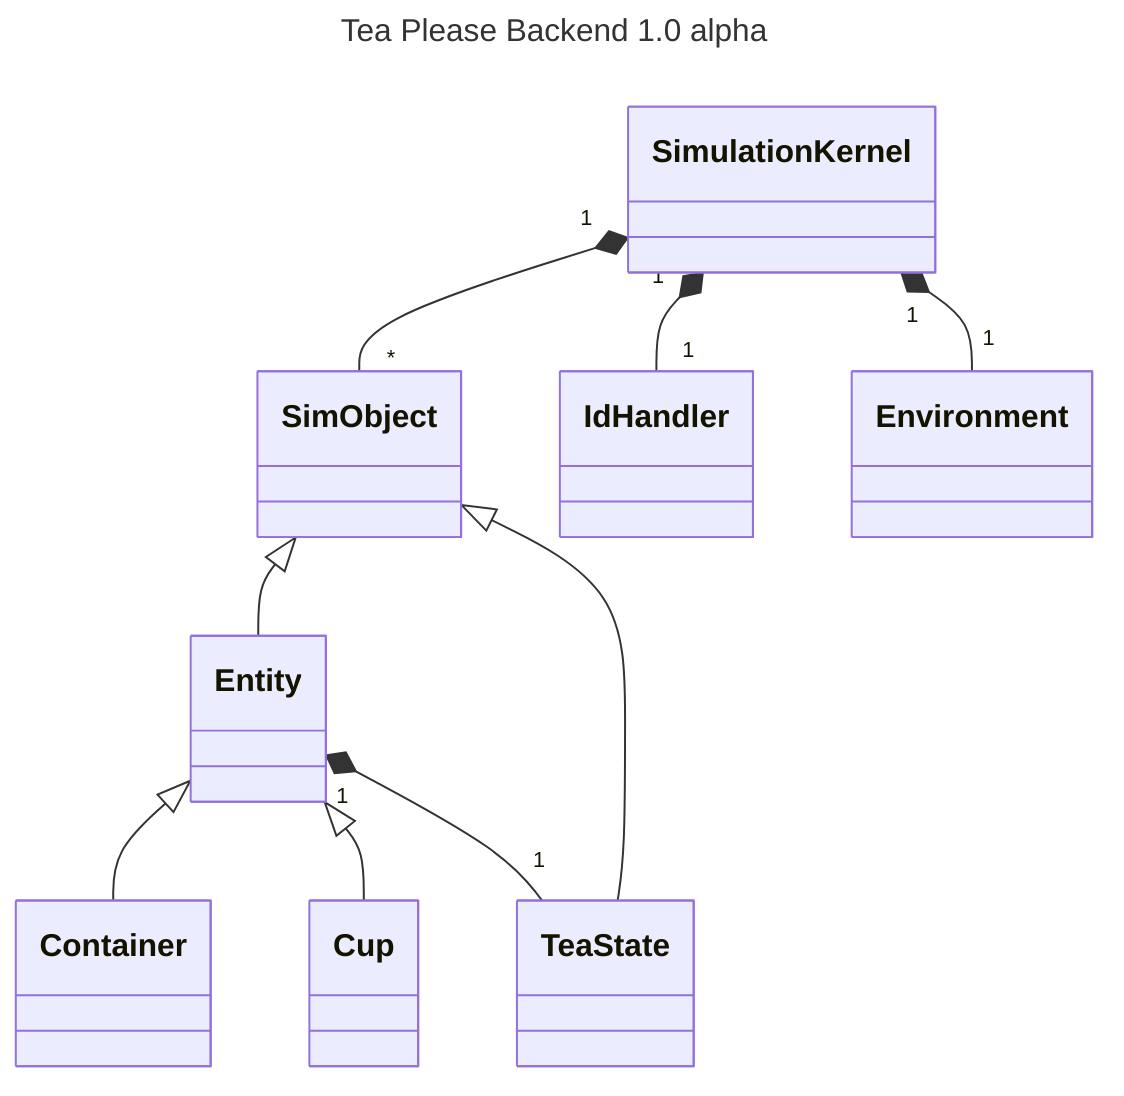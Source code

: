---
title: Tea Please Backend 1.0 alpha
---
classDiagram
SimulationKernel "1" *-- "*" SimObject
SimulationKernel "1" *-- "1" IdHandler
SimulationKernel "1" *-- "1" Environment
%% we omit the `Status` class here because it is a result of
%% some function calls
SimObject <|-- Entity
SimObject <|-- TeaState
Entity <|-- Container
Entity <|-- Cup
Entity "1" *-- "1" TeaState